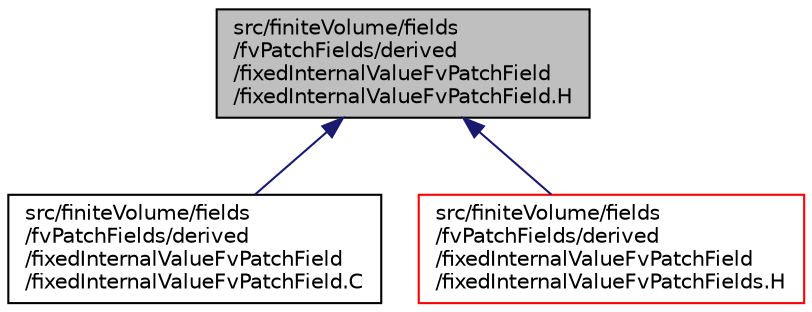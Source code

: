 digraph "src/finiteVolume/fields/fvPatchFields/derived/fixedInternalValueFvPatchField/fixedInternalValueFvPatchField.H"
{
  bgcolor="transparent";
  edge [fontname="Helvetica",fontsize="10",labelfontname="Helvetica",labelfontsize="10"];
  node [fontname="Helvetica",fontsize="10",shape=record];
  Node1 [label="src/finiteVolume/fields\l/fvPatchFields/derived\l/fixedInternalValueFvPatchField\l/fixedInternalValueFvPatchField.H",height=0.2,width=0.4,color="black", fillcolor="grey75", style="filled", fontcolor="black"];
  Node1 -> Node2 [dir="back",color="midnightblue",fontsize="10",style="solid",fontname="Helvetica"];
  Node2 [label="src/finiteVolume/fields\l/fvPatchFields/derived\l/fixedInternalValueFvPatchField\l/fixedInternalValueFvPatchField.C",height=0.2,width=0.4,color="black",URL="$a05486.html"];
  Node1 -> Node3 [dir="back",color="midnightblue",fontsize="10",style="solid",fontname="Helvetica"];
  Node3 [label="src/finiteVolume/fields\l/fvPatchFields/derived\l/fixedInternalValueFvPatchField\l/fixedInternalValueFvPatchFields.H",height=0.2,width=0.4,color="red",URL="$a05489.html"];
}
